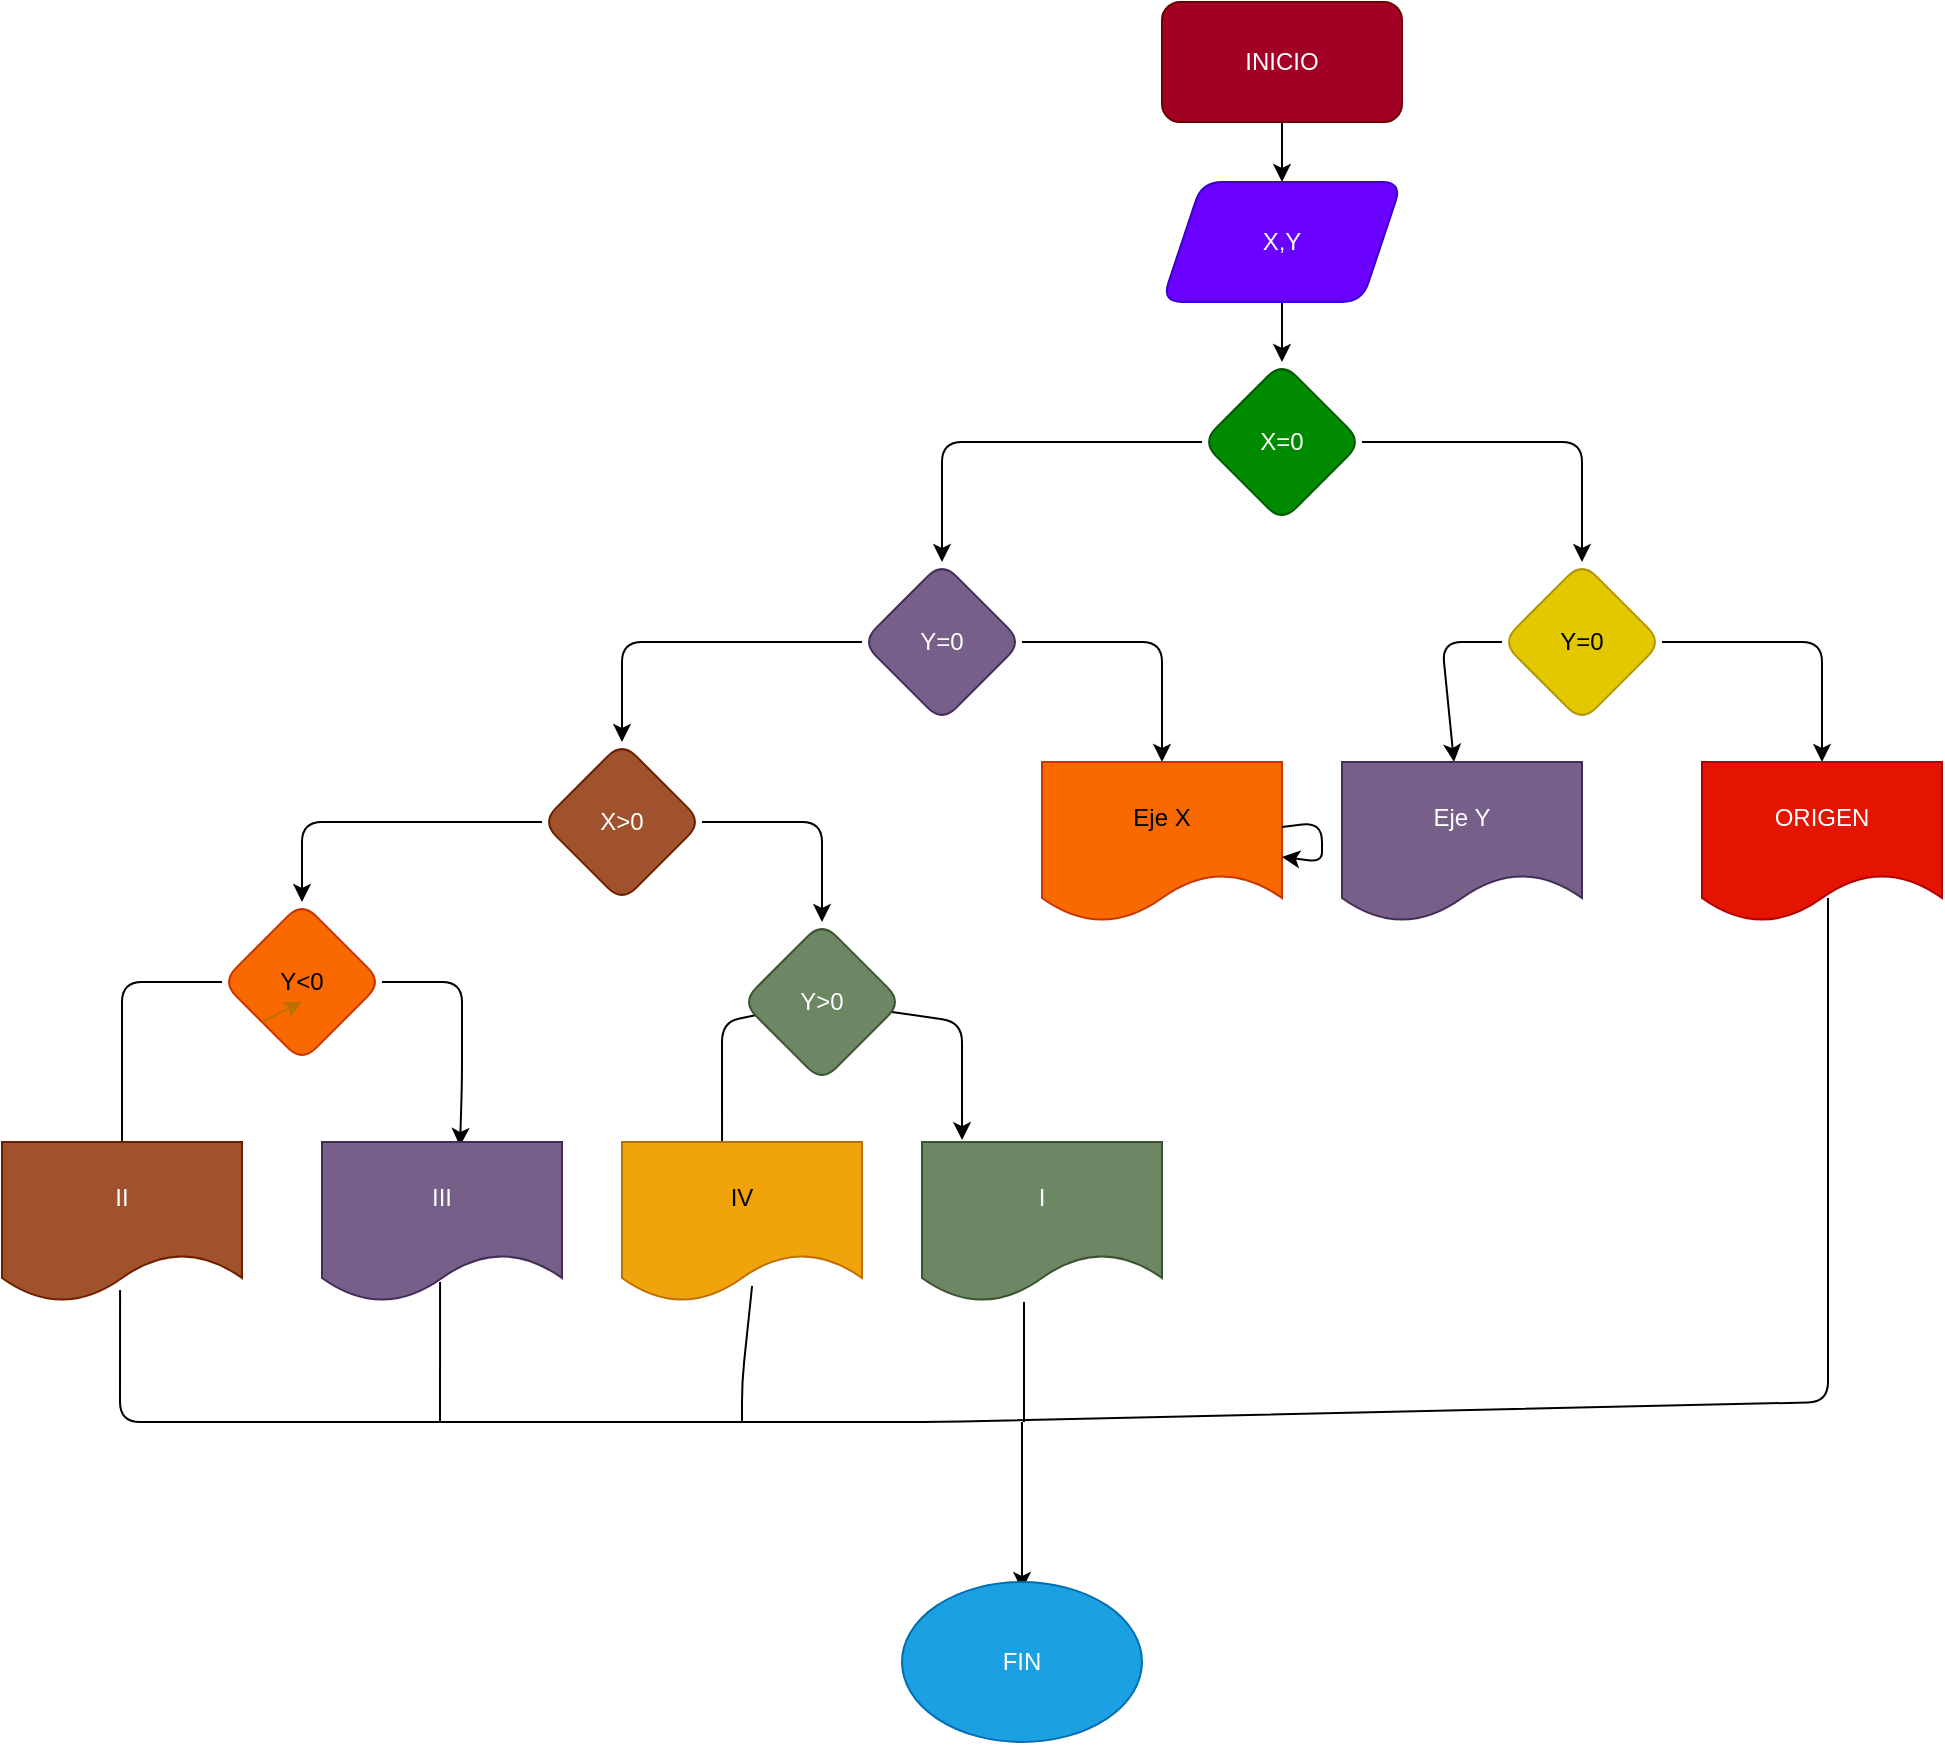 <mxfile>
    <diagram id="ufSK4QNYdbAEBbZ-pmD8" name="Página-1">
        <mxGraphModel dx="1955" dy="818" grid="1" gridSize="10" guides="1" tooltips="1" connect="1" arrows="1" fold="1" page="1" pageScale="1" pageWidth="827" pageHeight="1169" math="0" shadow="0">
            <root>
                <mxCell id="0"/>
                <mxCell id="1" parent="0"/>
                <mxCell id="4" value="" style="edgeStyle=none;html=1;" edge="1" parent="1" source="2" target="3">
                    <mxGeometry relative="1" as="geometry"/>
                </mxCell>
                <mxCell id="2" value="INICIO" style="rounded=1;whiteSpace=wrap;html=1;fillColor=#a20025;fontColor=#ffffff;strokeColor=#6F0000;" vertex="1" parent="1">
                    <mxGeometry x="230" y="10" width="120" height="60" as="geometry"/>
                </mxCell>
                <mxCell id="6" value="" style="edgeStyle=none;html=1;" edge="1" parent="1" source="3" target="5">
                    <mxGeometry relative="1" as="geometry"/>
                </mxCell>
                <mxCell id="3" value="X,Y" style="shape=parallelogram;perimeter=parallelogramPerimeter;whiteSpace=wrap;html=1;fixedSize=1;rounded=1;fillColor=#6a00ff;fontColor=#ffffff;strokeColor=#3700CC;" vertex="1" parent="1">
                    <mxGeometry x="230" y="100" width="120" height="60" as="geometry"/>
                </mxCell>
                <mxCell id="8" value="" style="edgeStyle=none;html=1;" edge="1" parent="1" source="5" target="7">
                    <mxGeometry relative="1" as="geometry">
                        <Array as="points">
                            <mxPoint x="120" y="230"/>
                        </Array>
                    </mxGeometry>
                </mxCell>
                <mxCell id="16" value="" style="edgeStyle=none;html=1;" edge="1" parent="1" source="5" target="15">
                    <mxGeometry relative="1" as="geometry">
                        <Array as="points">
                            <mxPoint x="440" y="230"/>
                        </Array>
                    </mxGeometry>
                </mxCell>
                <mxCell id="5" value="X=0" style="rhombus;whiteSpace=wrap;html=1;rounded=1;fillColor=#008a00;fontColor=#ffffff;strokeColor=#005700;" vertex="1" parent="1">
                    <mxGeometry x="250" y="190" width="80" height="80" as="geometry"/>
                </mxCell>
                <mxCell id="12" value="" style="edgeStyle=none;html=1;" edge="1" parent="1" source="7" target="11">
                    <mxGeometry relative="1" as="geometry">
                        <Array as="points">
                            <mxPoint x="-40" y="330"/>
                        </Array>
                    </mxGeometry>
                </mxCell>
                <mxCell id="22" value="" style="edgeStyle=none;html=1;" edge="1" parent="1" source="7" target="21">
                    <mxGeometry relative="1" as="geometry">
                        <Array as="points">
                            <mxPoint x="230" y="330"/>
                        </Array>
                    </mxGeometry>
                </mxCell>
                <mxCell id="7" value="Y=0" style="rhombus;whiteSpace=wrap;html=1;rounded=1;fillColor=#76608a;fontColor=#ffffff;strokeColor=#432D57;" vertex="1" parent="1">
                    <mxGeometry x="80" y="290" width="80" height="80" as="geometry"/>
                </mxCell>
                <mxCell id="14" value="" style="edgeStyle=none;html=1;" edge="1" parent="1" source="11" target="13">
                    <mxGeometry relative="1" as="geometry">
                        <Array as="points">
                            <mxPoint x="-200" y="420"/>
                        </Array>
                    </mxGeometry>
                </mxCell>
                <mxCell id="24" value="" style="edgeStyle=none;html=1;" edge="1" parent="1" source="11" target="23">
                    <mxGeometry relative="1" as="geometry">
                        <Array as="points">
                            <mxPoint x="60" y="420"/>
                        </Array>
                    </mxGeometry>
                </mxCell>
                <mxCell id="11" value="X&amp;gt;0" style="rhombus;whiteSpace=wrap;html=1;rounded=1;fillColor=#a0522d;fontColor=#ffffff;strokeColor=#6D1F00;" vertex="1" parent="1">
                    <mxGeometry x="-80" y="380" width="80" height="80" as="geometry"/>
                </mxCell>
                <mxCell id="26" value="" style="edgeStyle=none;html=1;entryX=0.575;entryY=0.025;entryDx=0;entryDy=0;entryPerimeter=0;" edge="1" parent="1" source="13" target="25">
                    <mxGeometry relative="1" as="geometry">
                        <Array as="points">
                            <mxPoint x="-120" y="500"/>
                            <mxPoint x="-120" y="520"/>
                            <mxPoint x="-120" y="550"/>
                        </Array>
                    </mxGeometry>
                </mxCell>
                <mxCell id="28" value="" style="edgeStyle=none;html=1;" edge="1" parent="1" source="13">
                    <mxGeometry relative="1" as="geometry">
                        <mxPoint x="-290" y="590" as="targetPoint"/>
                        <Array as="points">
                            <mxPoint x="-290" y="500"/>
                        </Array>
                    </mxGeometry>
                </mxCell>
                <mxCell id="13" value="Y&amp;lt;0" style="rhombus;whiteSpace=wrap;html=1;rounded=1;fillColor=#fa6800;fontColor=#000000;strokeColor=#C73500;" vertex="1" parent="1">
                    <mxGeometry x="-240" y="460" width="80" height="80" as="geometry"/>
                </mxCell>
                <mxCell id="18" value="" style="edgeStyle=none;html=1;" edge="1" parent="1" source="15" target="17">
                    <mxGeometry relative="1" as="geometry">
                        <Array as="points">
                            <mxPoint x="370" y="330"/>
                        </Array>
                    </mxGeometry>
                </mxCell>
                <mxCell id="20" value="" style="edgeStyle=none;html=1;" edge="1" parent="1" source="15" target="19">
                    <mxGeometry relative="1" as="geometry">
                        <Array as="points">
                            <mxPoint x="560" y="330"/>
                        </Array>
                    </mxGeometry>
                </mxCell>
                <mxCell id="15" value="Y=0" style="rhombus;whiteSpace=wrap;html=1;rounded=1;fillColor=#e3c800;fontColor=#000000;strokeColor=#B09500;" vertex="1" parent="1">
                    <mxGeometry x="400" y="290" width="80" height="80" as="geometry"/>
                </mxCell>
                <mxCell id="17" value="Eje Y" style="shape=document;whiteSpace=wrap;html=1;boundedLbl=1;rounded=1;fillColor=#76608a;strokeColor=#432D57;fontColor=#ffffff;" vertex="1" parent="1">
                    <mxGeometry x="320" y="390" width="120" height="80" as="geometry"/>
                </mxCell>
                <mxCell id="19" value="ORIGEN" style="shape=document;whiteSpace=wrap;html=1;boundedLbl=1;rounded=1;fillColor=#e51400;strokeColor=#B20000;fontColor=#ffffff;" vertex="1" parent="1">
                    <mxGeometry x="500" y="390" width="120" height="80" as="geometry"/>
                </mxCell>
                <mxCell id="21" value="Eje X" style="shape=document;whiteSpace=wrap;html=1;boundedLbl=1;rounded=1;fillColor=#fa6800;strokeColor=#C73500;fontColor=#000000;" vertex="1" parent="1">
                    <mxGeometry x="170" y="390" width="120" height="80" as="geometry"/>
                </mxCell>
                <mxCell id="30" value="" style="edgeStyle=none;html=1;entryX=0.417;entryY=0.125;entryDx=0;entryDy=0;entryPerimeter=0;" edge="1" parent="1" source="23" target="29">
                    <mxGeometry relative="1" as="geometry">
                        <Array as="points">
                            <mxPoint x="10" y="520"/>
                        </Array>
                    </mxGeometry>
                </mxCell>
                <mxCell id="33" value="" style="edgeStyle=none;html=1;entryX=0.167;entryY=-0.012;entryDx=0;entryDy=0;entryPerimeter=0;" edge="1" parent="1" source="23" target="32">
                    <mxGeometry relative="1" as="geometry">
                        <Array as="points">
                            <mxPoint x="130" y="520"/>
                            <mxPoint x="130" y="560"/>
                        </Array>
                    </mxGeometry>
                </mxCell>
                <mxCell id="23" value="Y&amp;gt;0" style="rhombus;whiteSpace=wrap;html=1;rounded=1;fillColor=#6d8764;fontColor=#ffffff;strokeColor=#3A5431;" vertex="1" parent="1">
                    <mxGeometry x="20" y="470" width="80" height="80" as="geometry"/>
                </mxCell>
                <mxCell id="25" value="III" style="shape=document;whiteSpace=wrap;html=1;boundedLbl=1;rounded=1;fillColor=#76608a;strokeColor=#432D57;fontColor=#ffffff;" vertex="1" parent="1">
                    <mxGeometry x="-190" y="580" width="120" height="80" as="geometry"/>
                </mxCell>
                <mxCell id="27" value="II" style="shape=document;whiteSpace=wrap;html=1;boundedLbl=1;rounded=1;fillColor=#a0522d;fontColor=#ffffff;strokeColor=#6D1F00;" vertex="1" parent="1">
                    <mxGeometry x="-350" y="580" width="120" height="80" as="geometry"/>
                </mxCell>
                <mxCell id="29" value="IV" style="shape=document;whiteSpace=wrap;html=1;boundedLbl=1;rounded=1;fillColor=#f0a30a;strokeColor=#BD7000;fontColor=#000000;" vertex="1" parent="1">
                    <mxGeometry x="-40" y="580" width="120" height="80" as="geometry"/>
                </mxCell>
                <mxCell id="32" value="I" style="shape=document;whiteSpace=wrap;html=1;boundedLbl=1;rounded=1;fillColor=#6d8764;strokeColor=#3A5431;fontColor=#ffffff;" vertex="1" parent="1">
                    <mxGeometry x="110" y="580" width="120" height="80" as="geometry"/>
                </mxCell>
                <mxCell id="34" value="" style="endArrow=none;html=1;exitX=0.492;exitY=0.925;exitDx=0;exitDy=0;exitPerimeter=0;entryX=0.525;entryY=0.85;entryDx=0;entryDy=0;entryPerimeter=0;" edge="1" parent="1" source="27" target="19">
                    <mxGeometry width="50" height="50" relative="1" as="geometry">
                        <mxPoint x="130" y="420" as="sourcePoint"/>
                        <mxPoint x="310" y="720" as="targetPoint"/>
                        <Array as="points">
                            <mxPoint x="-291" y="720"/>
                            <mxPoint x="120" y="720"/>
                            <mxPoint x="563" y="710"/>
                        </Array>
                    </mxGeometry>
                </mxCell>
                <mxCell id="35" value="" style="endArrow=none;html=1;entryX=0.492;entryY=0.875;entryDx=0;entryDy=0;entryPerimeter=0;" edge="1" parent="1" target="25">
                    <mxGeometry width="50" height="50" relative="1" as="geometry">
                        <mxPoint x="-131" y="720" as="sourcePoint"/>
                        <mxPoint x="180" y="370" as="targetPoint"/>
                    </mxGeometry>
                </mxCell>
                <mxCell id="36" value="" style="endArrow=none;html=1;entryX=0.542;entryY=0.9;entryDx=0;entryDy=0;entryPerimeter=0;" edge="1" parent="1" target="29">
                    <mxGeometry width="50" height="50" relative="1" as="geometry">
                        <mxPoint x="20" y="720" as="sourcePoint"/>
                        <mxPoint x="180" y="370" as="targetPoint"/>
                        <Array as="points">
                            <mxPoint x="20" y="700"/>
                        </Array>
                    </mxGeometry>
                </mxCell>
                <mxCell id="37" style="edgeStyle=none;html=1;" edge="1" parent="1" source="21" target="21">
                    <mxGeometry relative="1" as="geometry"/>
                </mxCell>
                <mxCell id="38" value="" style="endArrow=none;html=1;entryX=0.425;entryY=1;entryDx=0;entryDy=0;entryPerimeter=0;" edge="1" parent="1" target="32">
                    <mxGeometry width="50" height="50" relative="1" as="geometry">
                        <mxPoint x="161" y="720" as="sourcePoint"/>
                        <mxPoint x="180" y="370" as="targetPoint"/>
                    </mxGeometry>
                </mxCell>
                <mxCell id="39" value="" style="endArrow=classic;html=1;" edge="1" parent="1">
                    <mxGeometry width="50" height="50" relative="1" as="geometry">
                        <mxPoint x="160" y="720" as="sourcePoint"/>
                        <mxPoint x="160" y="804" as="targetPoint"/>
                    </mxGeometry>
                </mxCell>
                <mxCell id="40" value="FIN" style="ellipse;whiteSpace=wrap;html=1;fillColor=#1ba1e2;fontColor=#ffffff;strokeColor=#006EAF;" vertex="1" parent="1">
                    <mxGeometry x="100" y="800" width="120" height="80" as="geometry"/>
                </mxCell>
                <mxCell id="41" style="edgeStyle=none;html=1;exitX=0;exitY=1;exitDx=0;exitDy=0;entryX=0.5;entryY=0.625;entryDx=0;entryDy=0;entryPerimeter=0;fillColor=#f0a30a;strokeColor=#BD7000;" edge="1" parent="1" source="13" target="13">
                    <mxGeometry relative="1" as="geometry"/>
                </mxCell>
            </root>
        </mxGraphModel>
    </diagram>
</mxfile>